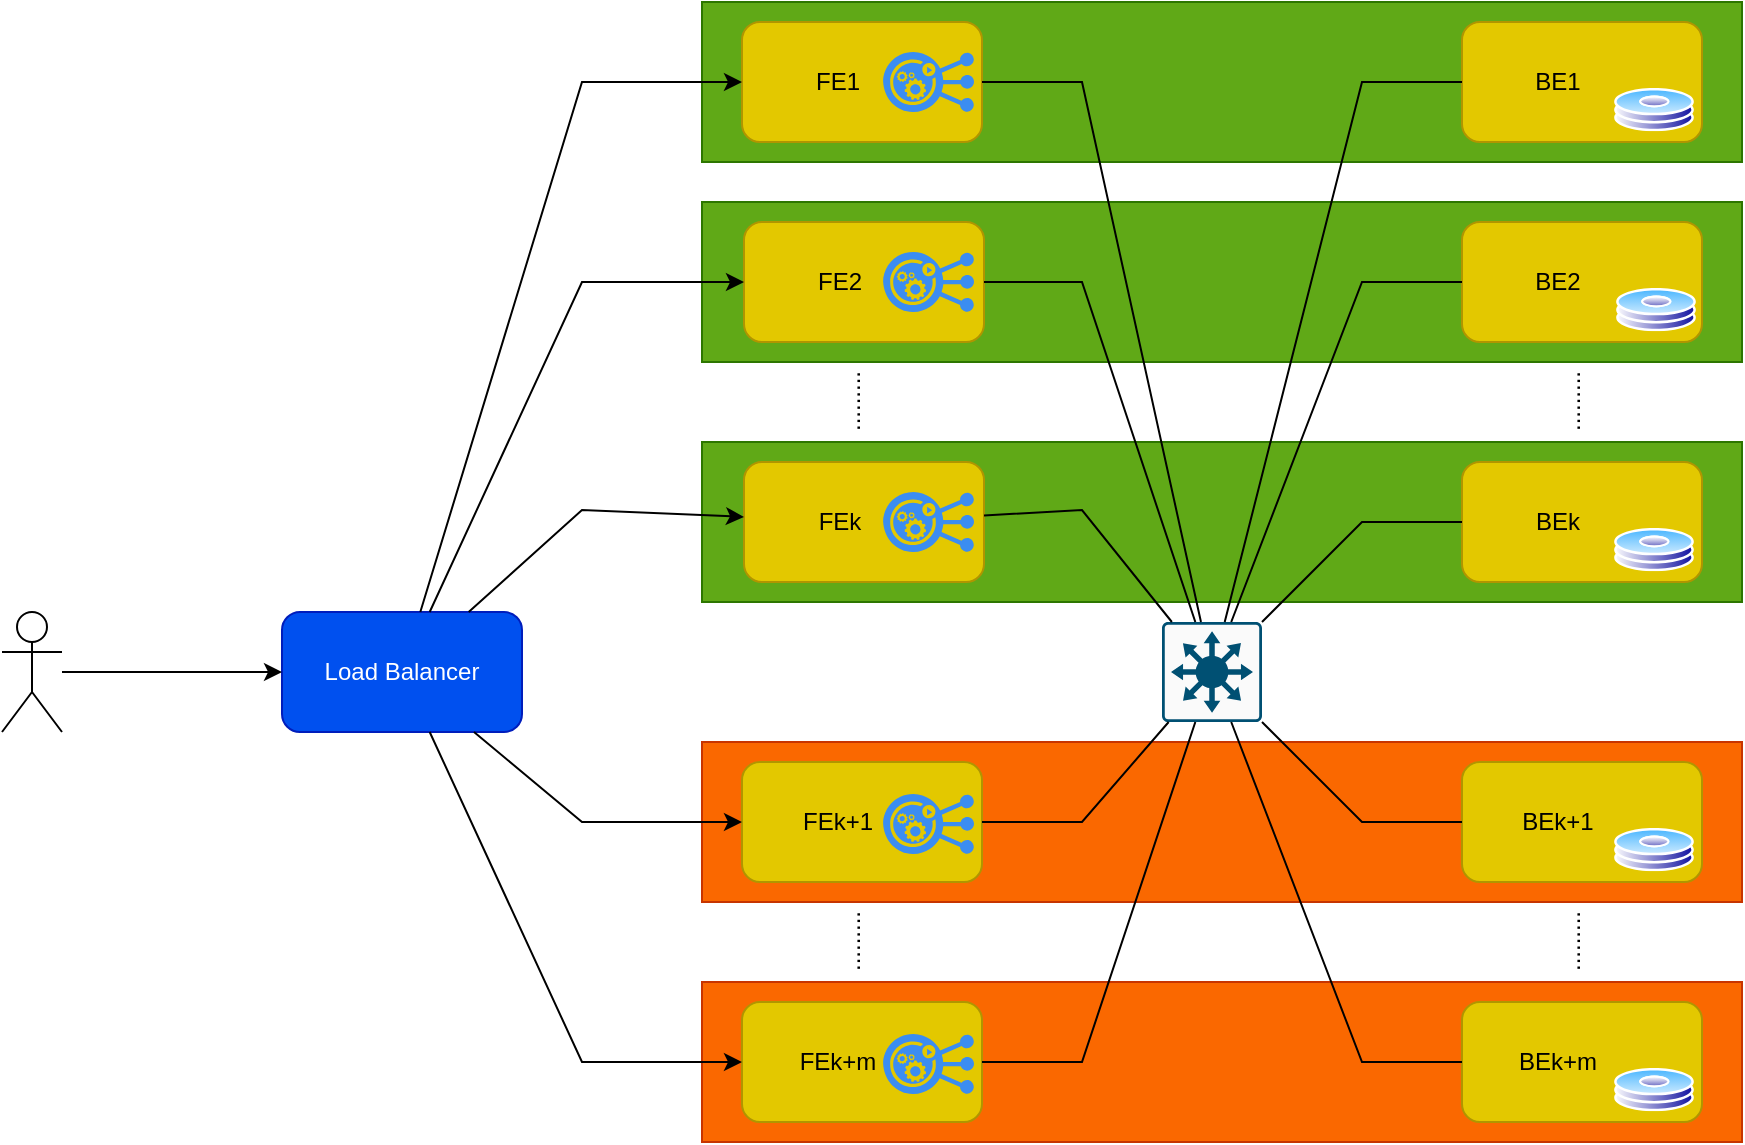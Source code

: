 <mxfile version="19.0.1" type="device" pages="3"><diagram id="0A5aid48XHrA0sj12GGh" name="Page-1"><mxGraphModel dx="1238" dy="852" grid="1" gridSize="10" guides="1" tooltips="1" connect="1" arrows="1" fold="1" page="1" pageScale="1" pageWidth="1169" pageHeight="827" math="0" shadow="0"><root><mxCell id="0"/><mxCell id="1" parent="0"/><mxCell id="OsLSRu2DjBIVe81EkmYk-8" value="" style="rounded=0;whiteSpace=wrap;html=1;fillColor=#fa6800;strokeColor=#C73500;fontColor=#000000;" parent="1" vertex="1"><mxGeometry x="430" y="460" width="520" height="80" as="geometry"/></mxCell><mxCell id="OsLSRu2DjBIVe81EkmYk-7" value="" style="rounded=0;whiteSpace=wrap;html=1;fillColor=#60a917;strokeColor=#2D7600;fontColor=#ffffff;" parent="1" vertex="1"><mxGeometry x="430" y="310" width="520" height="80" as="geometry"/></mxCell><mxCell id="OsLSRu2DjBIVe81EkmYk-6" value="" style="rounded=0;whiteSpace=wrap;html=1;fillColor=#60a917;strokeColor=#2D7600;fontColor=#ffffff;" parent="1" vertex="1"><mxGeometry x="430" y="190" width="520" height="80" as="geometry"/></mxCell><mxCell id="OsLSRu2DjBIVe81EkmYk-4" value="" style="rounded=0;whiteSpace=wrap;html=1;fillColor=#60a917;strokeColor=#2D7600;fontColor=#ffffff;" parent="1" vertex="1"><mxGeometry x="430" y="90" width="520" height="80" as="geometry"/></mxCell><mxCell id="Kt-NFynlPh6OGNQ8OTa--16" value="Load Balancer" style="rounded=1;whiteSpace=wrap;html=1;fillColor=#0050ef;fontColor=#ffffff;strokeColor=#001DBC;" parent="1" vertex="1"><mxGeometry x="220" y="395" width="120" height="60" as="geometry"/></mxCell><mxCell id="Kt-NFynlPh6OGNQ8OTa--17" value="FE1" style="rounded=1;whiteSpace=wrap;html=1;fillColor=#e3c800;fontColor=#000000;strokeColor=#B09500;spacingRight=24;" parent="1" vertex="1"><mxGeometry x="450" y="100" width="120" height="60" as="geometry"/></mxCell><mxCell id="Kt-NFynlPh6OGNQ8OTa--18" value="FE2" style="rounded=1;whiteSpace=wrap;html=1;fillColor=#e3c800;fontColor=#000000;strokeColor=#B09500;spacingRight=24;" parent="1" vertex="1"><mxGeometry x="451" y="200" width="120" height="60" as="geometry"/></mxCell><mxCell id="Kt-NFynlPh6OGNQ8OTa--19" value="FEk" style="rounded=1;whiteSpace=wrap;html=1;fillColor=#e3c800;fontColor=#000000;strokeColor=#B09500;spacingRight=24;" parent="1" vertex="1"><mxGeometry x="451" y="320" width="120" height="60" as="geometry"/></mxCell><mxCell id="Kt-NFynlPh6OGNQ8OTa--24" value="FEk+1" style="rounded=1;whiteSpace=wrap;html=1;fillColor=#e3c800;fontColor=#000000;strokeColor=#B09500;spacingRight=24;" parent="1" vertex="1"><mxGeometry x="450" y="470" width="120" height="60" as="geometry"/></mxCell><mxCell id="Kt-NFynlPh6OGNQ8OTa--25" value="BE1" style="rounded=1;whiteSpace=wrap;html=1;fillColor=#e3c800;fontColor=#000000;strokeColor=#B09500;spacingRight=24;" parent="1" vertex="1"><mxGeometry x="810" y="100" width="120" height="60" as="geometry"/></mxCell><mxCell id="Kt-NFynlPh6OGNQ8OTa--26" value="BE2" style="rounded=1;whiteSpace=wrap;html=1;fillColor=#e3c800;fontColor=#000000;strokeColor=#B09500;spacingRight=24;" parent="1" vertex="1"><mxGeometry x="810" y="200" width="120" height="60" as="geometry"/></mxCell><mxCell id="Kt-NFynlPh6OGNQ8OTa--27" value="BEk" style="rounded=1;whiteSpace=wrap;html=1;fillColor=#e3c800;fontColor=#000000;strokeColor=#B09500;spacingRight=24;" parent="1" vertex="1"><mxGeometry x="810" y="320" width="120" height="60" as="geometry"/></mxCell><mxCell id="Kt-NFynlPh6OGNQ8OTa--32" value="BEk+1" style="rounded=1;whiteSpace=wrap;html=1;fillColor=#e3c800;fontColor=#000000;strokeColor=#B09500;spacingRight=24;" parent="1" vertex="1"><mxGeometry x="810" y="470" width="120" height="60" as="geometry"/></mxCell><mxCell id="Kt-NFynlPh6OGNQ8OTa--34" value="" style="sketch=0;points=[[0.015,0.015,0],[0.985,0.015,0],[0.985,0.985,0],[0.015,0.985,0],[0.25,0,0],[0.5,0,0],[0.75,0,0],[1,0.25,0],[1,0.5,0],[1,0.75,0],[0.75,1,0],[0.5,1,0],[0.25,1,0],[0,0.75,0],[0,0.5,0],[0,0.25,0]];verticalLabelPosition=bottom;html=1;verticalAlign=top;aspect=fixed;align=center;pointerEvents=1;shape=mxgraph.cisco19.rect;prIcon=l3_switch;fillColor=#FAFAFA;strokeColor=#005073;" parent="1" vertex="1"><mxGeometry x="660" y="400" width="50" height="50" as="geometry"/></mxCell><mxCell id="Kt-NFynlPh6OGNQ8OTa--35" value="" style="endArrow=none;html=1;rounded=0;" parent="1" source="Kt-NFynlPh6OGNQ8OTa--34" target="Kt-NFynlPh6OGNQ8OTa--17" edge="1"><mxGeometry width="50" height="50" relative="1" as="geometry"><mxPoint x="630" y="370" as="sourcePoint"/><mxPoint x="680" y="320" as="targetPoint"/><Array as="points"><mxPoint x="620" y="130"/></Array></mxGeometry></mxCell><mxCell id="Kt-NFynlPh6OGNQ8OTa--36" value="" style="endArrow=none;html=1;rounded=0;" parent="1" source="Kt-NFynlPh6OGNQ8OTa--34" target="Kt-NFynlPh6OGNQ8OTa--18" edge="1"><mxGeometry width="50" height="50" relative="1" as="geometry"><mxPoint x="675.556" y="440" as="sourcePoint"/><mxPoint x="543.333" y="270" as="targetPoint"/><Array as="points"><mxPoint x="620" y="230"/></Array></mxGeometry></mxCell><mxCell id="Kt-NFynlPh6OGNQ8OTa--37" value="" style="endArrow=none;html=1;rounded=0;" parent="1" source="Kt-NFynlPh6OGNQ8OTa--34" target="Kt-NFynlPh6OGNQ8OTa--19" edge="1"><mxGeometry width="50" height="50" relative="1" as="geometry"><mxPoint x="670" y="294.118" as="sourcePoint"/><mxPoint x="553.871" y="230" as="targetPoint"/><Array as="points"><mxPoint x="620" y="344"/></Array></mxGeometry></mxCell><mxCell id="Kt-NFynlPh6OGNQ8OTa--43" value="" style="endArrow=none;html=1;rounded=0;" parent="1" source="Kt-NFynlPh6OGNQ8OTa--34" target="Kt-NFynlPh6OGNQ8OTa--25" edge="1"><mxGeometry width="50" height="50" relative="1" as="geometry"><mxPoint x="690" y="360" as="sourcePoint"/><mxPoint x="740" y="310" as="targetPoint"/><Array as="points"><mxPoint x="760" y="130"/></Array></mxGeometry></mxCell><mxCell id="Kt-NFynlPh6OGNQ8OTa--44" value="" style="endArrow=none;html=1;rounded=0;" parent="1" source="Kt-NFynlPh6OGNQ8OTa--34" target="Kt-NFynlPh6OGNQ8OTa--26" edge="1"><mxGeometry width="50" height="50" relative="1" as="geometry"><mxPoint x="715.556" y="440" as="sourcePoint"/><mxPoint x="855.333" y="270" as="targetPoint"/><Array as="points"><mxPoint x="760" y="230"/></Array></mxGeometry></mxCell><mxCell id="Kt-NFynlPh6OGNQ8OTa--45" value="" style="endArrow=none;html=1;rounded=0;" parent="1" source="Kt-NFynlPh6OGNQ8OTa--34" target="Kt-NFynlPh6OGNQ8OTa--27" edge="1"><mxGeometry width="50" height="50" relative="1" as="geometry"><mxPoint x="720" y="296.667" as="sourcePoint"/><mxPoint x="865.333" y="170" as="targetPoint"/><Array as="points"><mxPoint x="760" y="350"/></Array></mxGeometry></mxCell><mxCell id="Kt-NFynlPh6OGNQ8OTa--52" value="" style="endArrow=classic;html=1;rounded=0;" parent="1" source="Kt-NFynlPh6OGNQ8OTa--16" target="Kt-NFynlPh6OGNQ8OTa--17" edge="1"><mxGeometry width="50" height="50" relative="1" as="geometry"><mxPoint x="380" y="450" as="sourcePoint"/><mxPoint x="430" y="400" as="targetPoint"/><Array as="points"><mxPoint x="370" y="130"/></Array></mxGeometry></mxCell><mxCell id="Kt-NFynlPh6OGNQ8OTa--53" value="" style="endArrow=classic;html=1;rounded=0;" parent="1" source="Kt-NFynlPh6OGNQ8OTa--16" target="Kt-NFynlPh6OGNQ8OTa--18" edge="1"><mxGeometry width="50" height="50" relative="1" as="geometry"><mxPoint x="345" y="460" as="sourcePoint"/><mxPoint x="485" y="340" as="targetPoint"/><Array as="points"><mxPoint x="370" y="230"/></Array></mxGeometry></mxCell><mxCell id="Kt-NFynlPh6OGNQ8OTa--54" value="" style="endArrow=classic;html=1;rounded=0;" parent="1" source="Kt-NFynlPh6OGNQ8OTa--16" target="Kt-NFynlPh6OGNQ8OTa--19" edge="1"><mxGeometry width="50" height="50" relative="1" as="geometry"><mxPoint x="355" y="470" as="sourcePoint"/><mxPoint x="450" y="449.6" as="targetPoint"/><Array as="points"><mxPoint x="370" y="344"/></Array></mxGeometry></mxCell><mxCell id="Kt-NFynlPh6OGNQ8OTa--58" value="" style="endArrow=classic;html=1;rounded=0;" parent="1" source="Kt-NFynlPh6OGNQ8OTa--16" target="Kt-NFynlPh6OGNQ8OTa--24" edge="1"><mxGeometry width="50" height="50" relative="1" as="geometry"><mxPoint x="395" y="510" as="sourcePoint"/><mxPoint x="535" y="390" as="targetPoint"/><Array as="points"><mxPoint x="370" y="500"/></Array></mxGeometry></mxCell><mxCell id="OsLSRu2DjBIVe81EkmYk-1" value="........." style="text;html=1;align=center;verticalAlign=middle;resizable=0;points=[];autosize=1;strokeColor=none;fillColor=none;horizontal=0;" parent="1" vertex="1"><mxGeometry x="480" y="280" width="50" height="20" as="geometry"/></mxCell><mxCell id="OsLSRu2DjBIVe81EkmYk-2" value="........." style="text;html=1;align=center;verticalAlign=middle;resizable=0;points=[];autosize=1;strokeColor=none;fillColor=none;horizontal=0;" parent="1" vertex="1"><mxGeometry x="840" y="280" width="50" height="20" as="geometry"/></mxCell><mxCell id="OsLSRu2DjBIVe81EkmYk-9" value="" style="aspect=fixed;perimeter=ellipsePerimeter;html=1;align=center;shadow=0;dashed=0;spacingTop=3;image;image=img/lib/active_directory/hard_disk.svg;" parent="1" vertex="1"><mxGeometry x="886" y="133" width="40" height="21.6" as="geometry"/></mxCell><mxCell id="OsLSRu2DjBIVe81EkmYk-10" value="" style="aspect=fixed;perimeter=ellipsePerimeter;html=1;align=center;shadow=0;dashed=0;spacingTop=3;image;image=img/lib/active_directory/hard_disk.svg;" parent="1" vertex="1"><mxGeometry x="887" y="233" width="40" height="21.6" as="geometry"/></mxCell><mxCell id="OsLSRu2DjBIVe81EkmYk-11" value="" style="aspect=fixed;perimeter=ellipsePerimeter;html=1;align=center;shadow=0;dashed=0;spacingTop=3;image;image=img/lib/active_directory/hard_disk.svg;" parent="1" vertex="1"><mxGeometry x="886" y="353" width="40" height="21.6" as="geometry"/></mxCell><mxCell id="OsLSRu2DjBIVe81EkmYk-12" value="" style="aspect=fixed;perimeter=ellipsePerimeter;html=1;align=center;shadow=0;dashed=0;spacingTop=3;image;image=img/lib/active_directory/hard_disk.svg;" parent="1" vertex="1"><mxGeometry x="886" y="503" width="40" height="21.6" as="geometry"/></mxCell><mxCell id="OsLSRu2DjBIVe81EkmYk-14" value="" style="sketch=0;html=1;aspect=fixed;strokeColor=none;shadow=0;align=center;verticalAlign=top;fillColor=#3B8DF1;shape=mxgraph.gcp2.replication_controller_3" parent="1" vertex="1"><mxGeometry x="520.55" y="115" width="45.45" height="30" as="geometry"/></mxCell><mxCell id="OsLSRu2DjBIVe81EkmYk-15" value="" style="sketch=0;html=1;aspect=fixed;strokeColor=none;shadow=0;align=center;verticalAlign=top;fillColor=#3B8DF1;shape=mxgraph.gcp2.replication_controller_3" parent="1" vertex="1"><mxGeometry x="520.55" y="215" width="45.45" height="30" as="geometry"/></mxCell><mxCell id="OsLSRu2DjBIVe81EkmYk-16" value="" style="sketch=0;html=1;aspect=fixed;strokeColor=none;shadow=0;align=center;verticalAlign=top;fillColor=#3B8DF1;shape=mxgraph.gcp2.replication_controller_3" parent="1" vertex="1"><mxGeometry x="520.55" y="335" width="45.45" height="30" as="geometry"/></mxCell><mxCell id="OsLSRu2DjBIVe81EkmYk-17" value="" style="sketch=0;html=1;aspect=fixed;strokeColor=none;shadow=0;align=center;verticalAlign=top;fillColor=#3B8DF1;shape=mxgraph.gcp2.replication_controller_3" parent="1" vertex="1"><mxGeometry x="520.55" y="486" width="45.45" height="30" as="geometry"/></mxCell><mxCell id="OsLSRu2DjBIVe81EkmYk-18" value="" style="rounded=0;whiteSpace=wrap;html=1;fillColor=#fa6800;strokeColor=#C73500;fontColor=#000000;" parent="1" vertex="1"><mxGeometry x="430" y="580" width="520" height="80" as="geometry"/></mxCell><mxCell id="OsLSRu2DjBIVe81EkmYk-19" value="FEk+m" style="rounded=1;whiteSpace=wrap;html=1;fillColor=#e3c800;fontColor=#000000;strokeColor=#B09500;spacingRight=24;" parent="1" vertex="1"><mxGeometry x="450" y="590" width="120" height="60" as="geometry"/></mxCell><mxCell id="OsLSRu2DjBIVe81EkmYk-20" value="BEk+m" style="rounded=1;whiteSpace=wrap;html=1;fillColor=#e3c800;fontColor=#000000;strokeColor=#B09500;spacingRight=24;" parent="1" vertex="1"><mxGeometry x="810" y="590" width="120" height="60" as="geometry"/></mxCell><mxCell id="OsLSRu2DjBIVe81EkmYk-21" value="" style="endArrow=none;html=1;rounded=0;" parent="1" source="Kt-NFynlPh6OGNQ8OTa--34" target="OsLSRu2DjBIVe81EkmYk-19" edge="1"><mxGeometry width="50" height="50" relative="1" as="geometry"><mxPoint x="674.167" y="585" as="sourcePoint"/><mxPoint x="546.923" y="680" as="targetPoint"/><Array as="points"><mxPoint x="620" y="620"/></Array></mxGeometry></mxCell><mxCell id="OsLSRu2DjBIVe81EkmYk-22" value="" style="endArrow=none;html=1;rounded=0;" parent="1" source="Kt-NFynlPh6OGNQ8OTa--34" target="OsLSRu2DjBIVe81EkmYk-20" edge="1"><mxGeometry width="50" height="50" relative="1" as="geometry"><mxPoint x="715.833" y="585" as="sourcePoint"/><mxPoint x="915.333" y="380" as="targetPoint"/><Array as="points"><mxPoint x="760" y="620"/></Array></mxGeometry></mxCell><mxCell id="OsLSRu2DjBIVe81EkmYk-23" value="" style="aspect=fixed;perimeter=ellipsePerimeter;html=1;align=center;shadow=0;dashed=0;spacingTop=3;image;image=img/lib/active_directory/hard_disk.svg;" parent="1" vertex="1"><mxGeometry x="886" y="623" width="40" height="21.6" as="geometry"/></mxCell><mxCell id="OsLSRu2DjBIVe81EkmYk-24" value="" style="sketch=0;html=1;aspect=fixed;strokeColor=none;shadow=0;align=center;verticalAlign=top;fillColor=#3B8DF1;shape=mxgraph.gcp2.replication_controller_3" parent="1" vertex="1"><mxGeometry x="520.55" y="606" width="45.45" height="30" as="geometry"/></mxCell><mxCell id="OsLSRu2DjBIVe81EkmYk-25" value="........." style="text;html=1;align=center;verticalAlign=middle;resizable=0;points=[];autosize=1;strokeColor=none;fillColor=none;horizontal=0;" parent="1" vertex="1"><mxGeometry x="480" y="550" width="50" height="20" as="geometry"/></mxCell><mxCell id="OsLSRu2DjBIVe81EkmYk-26" value="........." style="text;html=1;align=center;verticalAlign=middle;resizable=0;points=[];autosize=1;strokeColor=none;fillColor=none;horizontal=0;" parent="1" vertex="1"><mxGeometry x="840" y="550" width="50" height="20" as="geometry"/></mxCell><mxCell id="Kt-NFynlPh6OGNQ8OTa--42" value="" style="endArrow=none;html=1;rounded=0;" parent="1" source="Kt-NFynlPh6OGNQ8OTa--34" target="Kt-NFynlPh6OGNQ8OTa--24" edge="1"><mxGeometry width="50" height="50" relative="1" as="geometry"><mxPoint x="685.625" y="475" as="sourcePoint"/><mxPoint x="546.923" y="680" as="targetPoint"/><Array as="points"><mxPoint x="620" y="500"/></Array></mxGeometry></mxCell><mxCell id="Kt-NFynlPh6OGNQ8OTa--50" value="" style="endArrow=none;html=1;rounded=0;" parent="1" source="Kt-NFynlPh6OGNQ8OTa--34" target="Kt-NFynlPh6OGNQ8OTa--32" edge="1"><mxGeometry width="50" height="50" relative="1" as="geometry"><mxPoint x="704.375" y="475" as="sourcePoint"/><mxPoint x="915.333" y="380" as="targetPoint"/><Array as="points"><mxPoint x="760" y="500"/></Array></mxGeometry></mxCell><mxCell id="OsLSRu2DjBIVe81EkmYk-27" value="" style="endArrow=classic;html=1;rounded=0;" parent="1" source="Kt-NFynlPh6OGNQ8OTa--16" target="OsLSRu2DjBIVe81EkmYk-19" edge="1"><mxGeometry width="50" height="50" relative="1" as="geometry"><mxPoint x="307.143" y="465" as="sourcePoint"/><mxPoint x="481" y="540" as="targetPoint"/><Array as="points"><mxPoint x="370" y="620"/></Array></mxGeometry></mxCell><mxCell id="OsLSRu2DjBIVe81EkmYk-28" value="" style="shape=umlActor;verticalLabelPosition=bottom;verticalAlign=top;html=1;outlineConnect=0;" parent="1" vertex="1"><mxGeometry x="80" y="395" width="30" height="60" as="geometry"/></mxCell><mxCell id="OsLSRu2DjBIVe81EkmYk-29" value="" style="endArrow=classic;html=1;rounded=0;" parent="1" source="OsLSRu2DjBIVe81EkmYk-28" target="Kt-NFynlPh6OGNQ8OTa--16" edge="1"><mxGeometry width="50" height="50" relative="1" as="geometry"><mxPoint x="120" y="660" as="sourcePoint"/><mxPoint x="170" y="610" as="targetPoint"/></mxGeometry></mxCell></root></mxGraphModel></diagram><diagram id="GRA2d8uKmh-ntb43P4AC" name="Page-2"><mxGraphModel dx="1238" dy="852" grid="1" gridSize="10" guides="1" tooltips="1" connect="1" arrows="1" fold="1" page="1" pageScale="1" pageWidth="1169" pageHeight="827" math="0" shadow="0"><root><mxCell id="0"/><mxCell id="1" parent="0"/><mxCell id="oQC-uT33t3zaAiMM6wpR-1" value="" style="rounded=1;whiteSpace=wrap;html=1;fillColor=#eeeeee;strokeColor=#36393d;" parent="1" vertex="1"><mxGeometry x="30" y="240" width="590" height="680" as="geometry"/></mxCell><mxCell id="oQC-uT33t3zaAiMM6wpR-2" value="stream_from_buffer()" style="rounded=1;whiteSpace=wrap;html=1;fillColor=#bac8d3;strokeColor=#23445d;verticalAlign=bottom;spacingBottom=11;" parent="1" vertex="1"><mxGeometry x="460.5" y="400" width="120" height="350" as="geometry"/></mxCell><mxCell id="oQC-uT33t3zaAiMM6wpR-3" value="stream_from_buffer()" style="rounded=1;whiteSpace=wrap;html=1;fillColor=#bac8d3;strokeColor=#23445d;verticalAlign=bottom;spacingBottom=11;" parent="1" vertex="1"><mxGeometry x="330" y="400" width="120" height="350" as="geometry"/></mxCell><mxCell id="oQC-uT33t3zaAiMM6wpR-4" value="stream_from_buffer()" style="rounded=1;whiteSpace=wrap;html=1;fillColor=#bac8d3;strokeColor=#23445d;verticalAlign=bottom;spacingBottom=11;" parent="1" vertex="1"><mxGeometry x="200.5" y="400" width="120" height="350" as="geometry"/></mxCell><mxCell id="oQC-uT33t3zaAiMM6wpR-5" value="stream_from_buffer()" style="rounded=1;whiteSpace=wrap;html=1;fillColor=#bac8d3;strokeColor=#23445d;verticalAlign=bottom;spacingBottom=11;" parent="1" vertex="1"><mxGeometry x="70" y="400" width="120" height="350" as="geometry"/></mxCell><mxCell id="oQC-uT33t3zaAiMM6wpR-6" value="receive_data()" style="rounded=1;whiteSpace=wrap;html=1;fillColor=#dae8fc;spacingTop=0;verticalAlign=top;" parent="1" vertex="1"><mxGeometry x="240" y="270" width="166.5" height="80" as="geometry"/></mxCell><mxCell id="oQC-uT33t3zaAiMM6wpR-7" value="write_to_endpoint()" style="rounded=1;whiteSpace=wrap;html=1;fillColor=#f8cecc;" parent="1" vertex="1"><mxGeometry x="70" y="820" width="120" height="60" as="geometry"/></mxCell><mxCell id="oQC-uT33t3zaAiMM6wpR-8" value="" style="rounded=0;whiteSpace=wrap;html=1;rotation=90;" parent="1" vertex="1"><mxGeometry x="-2.5" y="546.5" width="266" height="43" as="geometry"/></mxCell><mxCell id="oQC-uT33t3zaAiMM6wpR-9" value="3" style="rounded=0;whiteSpace=wrap;html=1;fillColor=#dae8fc;strokeColor=#6c8ebf;" parent="1" vertex="1"><mxGeometry x="110.5" y="650" width="40" height="50" as="geometry"/></mxCell><mxCell id="oQC-uT33t3zaAiMM6wpR-10" value="4" style="rounded=0;whiteSpace=wrap;html=1;fillColor=#d5e8d4;strokeColor=#82b366;" parent="1" vertex="1"><mxGeometry x="110.5" y="600" width="40" height="50" as="geometry"/></mxCell><mxCell id="oQC-uT33t3zaAiMM6wpR-11" value="" style="rounded=0;whiteSpace=wrap;html=1;rotation=90;" parent="1" vertex="1"><mxGeometry x="127.5" y="546.5" width="266" height="43" as="geometry"/></mxCell><mxCell id="oQC-uT33t3zaAiMM6wpR-12" value="1" style="rounded=0;whiteSpace=wrap;html=1;fillColor=#fff2cc;strokeColor=#d6b656;" parent="1" vertex="1"><mxGeometry x="240.5" y="650" width="40" height="50" as="geometry"/></mxCell><mxCell id="oQC-uT33t3zaAiMM6wpR-13" value="2" style="rounded=0;whiteSpace=wrap;html=1;fillColor=#f8cecc;strokeColor=#b85450;" parent="1" vertex="1"><mxGeometry x="240.5" y="600" width="40" height="50" as="geometry"/></mxCell><mxCell id="oQC-uT33t3zaAiMM6wpR-14" value="3" style="rounded=0;whiteSpace=wrap;html=1;fillColor=#dae8fc;strokeColor=#6c8ebf;" parent="1" vertex="1"><mxGeometry x="240.5" y="550" width="40" height="50" as="geometry"/></mxCell><mxCell id="oQC-uT33t3zaAiMM6wpR-15" value="4" style="rounded=0;whiteSpace=wrap;html=1;fillColor=#d5e8d4;strokeColor=#82b366;" parent="1" vertex="1"><mxGeometry x="240.5" y="500" width="40" height="50" as="geometry"/></mxCell><mxCell id="oQC-uT33t3zaAiMM6wpR-16" value="" style="rounded=0;whiteSpace=wrap;html=1;rotation=90;" parent="1" vertex="1"><mxGeometry x="257.5" y="546.5" width="266" height="43" as="geometry"/></mxCell><mxCell id="oQC-uT33t3zaAiMM6wpR-17" value="1" style="rounded=0;whiteSpace=wrap;html=1;fillColor=#fff2cc;strokeColor=#d6b656;" parent="1" vertex="1"><mxGeometry x="370.5" y="650" width="40" height="50" as="geometry"/></mxCell><mxCell id="oQC-uT33t3zaAiMM6wpR-18" value="2" style="rounded=0;whiteSpace=wrap;html=1;fillColor=#f8cecc;strokeColor=#b85450;" parent="1" vertex="1"><mxGeometry x="370.5" y="600" width="40" height="50" as="geometry"/></mxCell><mxCell id="oQC-uT33t3zaAiMM6wpR-19" value="3" style="rounded=0;whiteSpace=wrap;html=1;fillColor=#dae8fc;strokeColor=#6c8ebf;" parent="1" vertex="1"><mxGeometry x="370.5" y="550" width="40" height="50" as="geometry"/></mxCell><mxCell id="oQC-uT33t3zaAiMM6wpR-20" value="" style="rounded=0;whiteSpace=wrap;html=1;rotation=90;" parent="1" vertex="1"><mxGeometry x="387.5" y="546.5" width="266" height="43" as="geometry"/></mxCell><mxCell id="oQC-uT33t3zaAiMM6wpR-21" value="2" style="rounded=0;whiteSpace=wrap;html=1;fillColor=#f8cecc;strokeColor=#b85450;" parent="1" vertex="1"><mxGeometry x="500.5" y="650" width="40" height="50" as="geometry"/></mxCell><mxCell id="oQC-uT33t3zaAiMM6wpR-22" value="3" style="rounded=0;whiteSpace=wrap;html=1;fillColor=#dae8fc;strokeColor=#6c8ebf;" parent="1" vertex="1"><mxGeometry x="500.5" y="600" width="40" height="50" as="geometry"/></mxCell><mxCell id="oQC-uT33t3zaAiMM6wpR-23" value="4" style="rounded=0;whiteSpace=wrap;html=1;fillColor=#d5e8d4;strokeColor=#82b366;" parent="1" vertex="1"><mxGeometry x="500.5" y="550" width="40" height="50" as="geometry"/></mxCell><mxCell id="oQC-uT33t3zaAiMM6wpR-24" value="5" style="rounded=0;whiteSpace=wrap;html=1;fillColor=#e1d5e7;strokeColor=#9673a6;" parent="1" vertex="1"><mxGeometry x="110.5" y="550" width="40" height="50" as="geometry"/></mxCell><mxCell id="oQC-uT33t3zaAiMM6wpR-25" value="5" style="rounded=0;whiteSpace=wrap;html=1;fillColor=#e1d5e7;strokeColor=#9673a6;" parent="1" vertex="1"><mxGeometry x="500.5" y="500" width="40" height="50" as="geometry"/></mxCell><mxCell id="oQC-uT33t3zaAiMM6wpR-26" value="write_to_endpoint()" style="rounded=1;whiteSpace=wrap;html=1;fillColor=#f8cecc;" parent="1" vertex="1"><mxGeometry x="200" y="820" width="120" height="60" as="geometry"/></mxCell><mxCell id="oQC-uT33t3zaAiMM6wpR-27" value="write_to_endpoint()" style="rounded=1;whiteSpace=wrap;html=1;fillColor=#f8cecc;" parent="1" vertex="1"><mxGeometry x="330" y="820" width="120" height="60" as="geometry"/></mxCell><mxCell id="oQC-uT33t3zaAiMM6wpR-28" value="write_to_endpoint()" style="rounded=1;whiteSpace=wrap;html=1;fillColor=#f8cecc;" parent="1" vertex="1"><mxGeometry x="460" y="820" width="120" height="60" as="geometry"/></mxCell><mxCell id="oQC-uT33t3zaAiMM6wpR-29" value="FEC encoder" style="rounded=1;whiteSpace=wrap;html=1;fillColor=#b0e3e6;strokeColor=#0e8088;" parent="1" vertex="1"><mxGeometry x="273.5" y="300" width="99.5" height="30" as="geometry"/></mxCell><mxCell id="oQC-uT33t3zaAiMM6wpR-30" value="" style="endArrow=classic;html=1;rounded=0;" parent="1" source="oQC-uT33t3zaAiMM6wpR-29" target="oQC-uT33t3zaAiMM6wpR-8" edge="1"><mxGeometry width="50" height="50" relative="1" as="geometry"><mxPoint x="60" y="390" as="sourcePoint"/><mxPoint x="110" y="340" as="targetPoint"/><Array as="points"><mxPoint x="131" y="380"/></Array></mxGeometry></mxCell><mxCell id="oQC-uT33t3zaAiMM6wpR-31" value="" style="endArrow=classic;html=1;rounded=0;" parent="1" source="oQC-uT33t3zaAiMM6wpR-29" target="oQC-uT33t3zaAiMM6wpR-11" edge="1"><mxGeometry width="50" height="50" relative="1" as="geometry"><mxPoint x="327.751" y="340" as="sourcePoint"/><mxPoint x="262" y="519.353" as="targetPoint"/><Array as="points"><mxPoint x="260" y="380"/></Array></mxGeometry></mxCell><mxCell id="oQC-uT33t3zaAiMM6wpR-32" value="" style="endArrow=classic;html=1;rounded=0;" parent="1" source="oQC-uT33t3zaAiMM6wpR-29" target="oQC-uT33t3zaAiMM6wpR-16" edge="1"><mxGeometry width="50" height="50" relative="1" as="geometry"><mxPoint x="331.308" y="340" as="sourcePoint"/><mxPoint x="317.716" y="445" as="targetPoint"/><Array as="points"><mxPoint x="391" y="380"/></Array></mxGeometry></mxCell><mxCell id="oQC-uT33t3zaAiMM6wpR-33" value="" style="endArrow=classic;html=1;rounded=0;" parent="1" source="oQC-uT33t3zaAiMM6wpR-29" target="oQC-uT33t3zaAiMM6wpR-20" edge="1"><mxGeometry width="50" height="50" relative="1" as="geometry"><mxPoint x="334.866" y="340" as="sourcePoint"/><mxPoint x="346.175" y="445" as="targetPoint"/><Array as="points"><mxPoint x="520" y="380"/></Array></mxGeometry></mxCell><mxCell id="oQC-uT33t3zaAiMM6wpR-34" value="" style="endArrow=classic;html=1;rounded=0;" parent="1" source="oQC-uT33t3zaAiMM6wpR-5" target="oQC-uT33t3zaAiMM6wpR-7" edge="1"><mxGeometry width="50" height="50" relative="1" as="geometry"><mxPoint x="130" y="730" as="sourcePoint"/><mxPoint x="100" y="600" as="targetPoint"/></mxGeometry></mxCell><mxCell id="oQC-uT33t3zaAiMM6wpR-35" value="" style="endArrow=classic;html=1;rounded=0;" parent="1" source="oQC-uT33t3zaAiMM6wpR-4" target="oQC-uT33t3zaAiMM6wpR-26" edge="1"><mxGeometry width="50" height="50" relative="1" as="geometry"><mxPoint y="720" as="sourcePoint"/><mxPoint x="50" y="670" as="targetPoint"/></mxGeometry></mxCell><mxCell id="oQC-uT33t3zaAiMM6wpR-36" value="" style="endArrow=classic;html=1;rounded=0;" parent="1" source="oQC-uT33t3zaAiMM6wpR-3" target="oQC-uT33t3zaAiMM6wpR-27" edge="1"><mxGeometry width="50" height="50" relative="1" as="geometry"><mxPoint x="270.5" y="711" as="sourcePoint"/><mxPoint x="270.5" y="760" as="targetPoint"/></mxGeometry></mxCell><mxCell id="oQC-uT33t3zaAiMM6wpR-37" value="" style="endArrow=classic;html=1;rounded=0;" parent="1" source="oQC-uT33t3zaAiMM6wpR-2" target="oQC-uT33t3zaAiMM6wpR-28" edge="1"><mxGeometry width="50" height="50" relative="1" as="geometry"><mxPoint x="382" y="693.392" as="sourcePoint"/><mxPoint x="394.41" y="760" as="targetPoint"/></mxGeometry></mxCell><mxCell id="oQC-uT33t3zaAiMM6wpR-38" value="" style="endArrow=classic;html=1;rounded=0;" parent="1" target="oQC-uT33t3zaAiMM6wpR-6" edge="1"><mxGeometry width="50" height="50" relative="1" as="geometry"><mxPoint x="323" y="180" as="sourcePoint"/><mxPoint x="370" y="80" as="targetPoint"/></mxGeometry></mxCell><mxCell id="oQC-uT33t3zaAiMM6wpR-39" value="Backend" style="rounded=1;whiteSpace=wrap;html=1;fillColor=#ffff88;strokeColor=#36393d;" parent="1" vertex="1"><mxGeometry x="70" y="940" width="120" height="60" as="geometry"/></mxCell><mxCell id="oQC-uT33t3zaAiMM6wpR-40" value="&lt;span style=&quot;&quot;&gt;Backend&lt;/span&gt;" style="rounded=1;whiteSpace=wrap;html=1;fillColor=#ffff88;strokeColor=#36393d;" parent="1" vertex="1"><mxGeometry x="200" y="940" width="120" height="60" as="geometry"/></mxCell><mxCell id="oQC-uT33t3zaAiMM6wpR-41" value="&lt;span style=&quot;&quot;&gt;Backend&lt;/span&gt;" style="rounded=1;whiteSpace=wrap;html=1;fillColor=#ffff88;strokeColor=#36393d;" parent="1" vertex="1"><mxGeometry x="331" y="940" width="120" height="60" as="geometry"/></mxCell><mxCell id="oQC-uT33t3zaAiMM6wpR-42" value="&lt;span style=&quot;&quot;&gt;Backend&lt;/span&gt;" style="rounded=1;whiteSpace=wrap;html=1;fillColor=#ffff88;strokeColor=#36393d;" parent="1" vertex="1"><mxGeometry x="460" y="940" width="120" height="60" as="geometry"/></mxCell><mxCell id="oQC-uT33t3zaAiMM6wpR-43" value="" style="endArrow=classic;html=1;rounded=0;" parent="1" source="oQC-uT33t3zaAiMM6wpR-7" target="oQC-uT33t3zaAiMM6wpR-39" edge="1"><mxGeometry width="50" height="50" relative="1" as="geometry"><mxPoint x="-30" y="810" as="sourcePoint"/><mxPoint x="20" y="760" as="targetPoint"/></mxGeometry></mxCell><mxCell id="oQC-uT33t3zaAiMM6wpR-44" value="" style="endArrow=classic;html=1;rounded=0;" parent="1" source="oQC-uT33t3zaAiMM6wpR-26" target="oQC-uT33t3zaAiMM6wpR-40" edge="1"><mxGeometry width="50" height="50" relative="1" as="geometry"><mxPoint x="140" y="890" as="sourcePoint"/><mxPoint x="140" y="950" as="targetPoint"/></mxGeometry></mxCell><mxCell id="oQC-uT33t3zaAiMM6wpR-45" value="" style="endArrow=classic;html=1;rounded=0;" parent="1" source="oQC-uT33t3zaAiMM6wpR-27" target="oQC-uT33t3zaAiMM6wpR-41" edge="1"><mxGeometry width="50" height="50" relative="1" as="geometry"><mxPoint x="270" y="890" as="sourcePoint"/><mxPoint x="270" y="950" as="targetPoint"/></mxGeometry></mxCell><mxCell id="oQC-uT33t3zaAiMM6wpR-46" value="" style="endArrow=classic;html=1;rounded=0;" parent="1" source="oQC-uT33t3zaAiMM6wpR-28" target="oQC-uT33t3zaAiMM6wpR-42" edge="1"><mxGeometry width="50" height="50" relative="1" as="geometry"><mxPoint x="400.25" y="890" as="sourcePoint"/><mxPoint x="400.75" y="950" as="targetPoint"/></mxGeometry></mxCell></root></mxGraphModel></diagram><diagram id="PKWoSQfV1VOyHtD6p0Wt" name="Page-3"><mxGraphModel dx="1238" dy="852" grid="1" gridSize="10" guides="1" tooltips="1" connect="1" arrows="1" fold="1" page="1" pageScale="1" pageWidth="1169" pageHeight="827" math="0" shadow="0"><root><mxCell id="0"/><mxCell id="1" parent="0"/><mxCell id="wYsENEod5zcZaY1nbgPY-41" value="" style="rounded=0;whiteSpace=wrap;html=1;dashed=1;align=left;spacingBottom=30;spacingLeft=60;verticalAlign=bottom;fontSize=16;fillColor=#dae8fc;strokeColor=#6c8ebf;" vertex="1" parent="1"><mxGeometry x="100" y="340" width="1020" height="400" as="geometry"/></mxCell><mxCell id="wYsENEod5zcZaY1nbgPY-40" value="" style="rounded=0;whiteSpace=wrap;html=1;dashed=1;align=left;verticalAlign=bottom;spacingBottom=30;spacingLeft=60;fontSize=16;fillColor=#dae8fc;strokeColor=#6c8ebf;" vertex="1" parent="1"><mxGeometry x="100" y="70" width="1020" height="260" as="geometry"/></mxCell><mxCell id="wYsENEod5zcZaY1nbgPY-1" value="Central Storage Hub&lt;br&gt;(CSH)&lt;br&gt;&lt;br&gt;&lt;br&gt;&lt;br&gt;&lt;br&gt;&lt;br&gt;&lt;br&gt;&lt;br&gt;&lt;br&gt;Main" style="rounded=1;whiteSpace=wrap;html=1;verticalAlign=top;" vertex="1" parent="1"><mxGeometry x="220" y="110" width="120" height="180" as="geometry"/></mxCell><mxCell id="wYsENEod5zcZaY1nbgPY-2" value="Cassandra" style="shape=cylinder3;whiteSpace=wrap;html=1;boundedLbl=1;backgroundOutline=1;size=15;" vertex="1" parent="1"><mxGeometry x="250" y="170" width="60" height="80" as="geometry"/></mxCell><mxCell id="wYsENEod5zcZaY1nbgPY-4" value="POD F1" style="rounded=0;whiteSpace=wrap;html=1;align=right;" vertex="1" parent="1"><mxGeometry x="640" y="360" width="460" height="100" as="geometry"/></mxCell><mxCell id="wYsENEod5zcZaY1nbgPY-12" value="POD F2" style="rounded=0;whiteSpace=wrap;html=1;align=right;" vertex="1" parent="1"><mxGeometry x="640" y="490" width="460" height="100" as="geometry"/></mxCell><mxCell id="wYsENEod5zcZaY1nbgPY-20" value="POD F3" style="rounded=0;whiteSpace=wrap;html=1;align=right;" vertex="1" parent="1"><mxGeometry x="640" y="620" width="460" height="100" as="geometry"/></mxCell><mxCell id="wYsENEod5zcZaY1nbgPY-28" value="POD G2" style="rounded=0;whiteSpace=wrap;html=1;align=right;" vertex="1" parent="1"><mxGeometry x="640" y="210" width="460" height="100" as="geometry"/></mxCell><mxCell id="wYsENEod5zcZaY1nbgPY-36" value="" style="endArrow=classic;html=1;rounded=0;" edge="1" parent="1" source="wYsENEod5zcZaY1nbgPY-1" target="wYsENEod5zcZaY1nbgPY-92"><mxGeometry width="50" height="50" relative="1" as="geometry"><mxPoint x="270" y="320" as="sourcePoint"/><mxPoint x="320" y="270" as="targetPoint"/></mxGeometry></mxCell><mxCell id="wYsENEod5zcZaY1nbgPY-37" value="" style="endArrow=classic;html=1;rounded=0;" edge="1" parent="1" source="wYsENEod5zcZaY1nbgPY-1" target="wYsENEod5zcZaY1nbgPY-95"><mxGeometry width="50" height="50" relative="1" as="geometry"><mxPoint x="280" y="330" as="sourcePoint"/><mxPoint x="450" y="300.857" as="targetPoint"/></mxGeometry></mxCell><mxCell id="wYsENEod5zcZaY1nbgPY-42" value="POD G1" style="rounded=0;whiteSpace=wrap;html=1;align=right;" vertex="1" parent="1"><mxGeometry x="640" y="90" width="460" height="100" as="geometry"/></mxCell><mxCell id="wYsENEod5zcZaY1nbgPY-43" value="0" style="rounded=1;whiteSpace=wrap;html=1;fillColor=#d5e8d4;strokeColor=#82b366;" vertex="1" parent="1"><mxGeometry x="650" y="100" width="40" height="80" as="geometry"/></mxCell><mxCell id="wYsENEod5zcZaY1nbgPY-44" value="1" style="rounded=1;whiteSpace=wrap;html=1;fillColor=#d5e8d4;strokeColor=#82b366;" vertex="1" parent="1"><mxGeometry x="700" y="100" width="40" height="80" as="geometry"/></mxCell><mxCell id="wYsENEod5zcZaY1nbgPY-45" value="2" style="rounded=1;whiteSpace=wrap;html=1;fillColor=#d5e8d4;strokeColor=#82b366;" vertex="1" parent="1"><mxGeometry x="750" y="100" width="40" height="80" as="geometry"/></mxCell><mxCell id="wYsENEod5zcZaY1nbgPY-46" value="3" style="rounded=1;whiteSpace=wrap;html=1;fillColor=#d5e8d4;strokeColor=#82b366;" vertex="1" parent="1"><mxGeometry x="800" y="100" width="40" height="80" as="geometry"/></mxCell><mxCell id="wYsENEod5zcZaY1nbgPY-47" value="4" style="rounded=1;whiteSpace=wrap;html=1;fillColor=#d5e8d4;strokeColor=#82b366;" vertex="1" parent="1"><mxGeometry x="850" y="100" width="40" height="80" as="geometry"/></mxCell><mxCell id="wYsENEod5zcZaY1nbgPY-48" value="5" style="rounded=1;whiteSpace=wrap;html=1;fillColor=#d5e8d4;strokeColor=#82b366;" vertex="1" parent="1"><mxGeometry x="900" y="100" width="40" height="80" as="geometry"/></mxCell><mxCell id="wYsENEod5zcZaY1nbgPY-49" value="6" style="rounded=1;whiteSpace=wrap;html=1;fillColor=#ffe6cc;strokeColor=#d79b00;" vertex="1" parent="1"><mxGeometry x="950" y="100" width="40" height="80" as="geometry"/></mxCell><mxCell id="wYsENEod5zcZaY1nbgPY-50" value="7" style="rounded=1;whiteSpace=wrap;html=1;fillColor=#ffe6cc;strokeColor=#d79b00;" vertex="1" parent="1"><mxGeometry x="1000" y="100" width="40" height="80" as="geometry"/></mxCell><mxCell id="wYsENEod5zcZaY1nbgPY-60" value="0" style="rounded=1;whiteSpace=wrap;html=1;fillColor=#d5e8d4;strokeColor=#82b366;" vertex="1" parent="1"><mxGeometry x="650" y="220" width="40" height="80" as="geometry"/></mxCell><mxCell id="wYsENEod5zcZaY1nbgPY-61" value="1" style="rounded=1;whiteSpace=wrap;html=1;fillColor=#d5e8d4;strokeColor=#82b366;" vertex="1" parent="1"><mxGeometry x="700" y="220" width="40" height="80" as="geometry"/></mxCell><mxCell id="wYsENEod5zcZaY1nbgPY-62" value="2" style="rounded=1;whiteSpace=wrap;html=1;fillColor=#d5e8d4;strokeColor=#82b366;" vertex="1" parent="1"><mxGeometry x="750" y="220" width="40" height="80" as="geometry"/></mxCell><mxCell id="wYsENEod5zcZaY1nbgPY-63" value="3" style="rounded=1;whiteSpace=wrap;html=1;fillColor=#d5e8d4;strokeColor=#82b366;" vertex="1" parent="1"><mxGeometry x="800" y="220" width="40" height="80" as="geometry"/></mxCell><mxCell id="wYsENEod5zcZaY1nbgPY-64" value="4" style="rounded=1;whiteSpace=wrap;html=1;fillColor=#d5e8d4;strokeColor=#82b366;" vertex="1" parent="1"><mxGeometry x="850" y="220" width="40" height="80" as="geometry"/></mxCell><mxCell id="wYsENEod5zcZaY1nbgPY-65" value="5" style="rounded=1;whiteSpace=wrap;html=1;fillColor=#d5e8d4;strokeColor=#82b366;" vertex="1" parent="1"><mxGeometry x="900" y="220" width="40" height="80" as="geometry"/></mxCell><mxCell id="wYsENEod5zcZaY1nbgPY-66" value="6" style="rounded=1;whiteSpace=wrap;html=1;fillColor=#ffe6cc;strokeColor=#d79b00;" vertex="1" parent="1"><mxGeometry x="950" y="220" width="40" height="80" as="geometry"/></mxCell><mxCell id="wYsENEod5zcZaY1nbgPY-67" value="7" style="rounded=1;whiteSpace=wrap;html=1;fillColor=#ffe6cc;strokeColor=#d79b00;" vertex="1" parent="1"><mxGeometry x="1000" y="220" width="40" height="80" as="geometry"/></mxCell><mxCell id="wYsENEod5zcZaY1nbgPY-68" value="0" style="rounded=1;whiteSpace=wrap;html=1;fillColor=#d5e8d4;strokeColor=#82b366;" vertex="1" parent="1"><mxGeometry x="650" y="370" width="40" height="80" as="geometry"/></mxCell><mxCell id="wYsENEod5zcZaY1nbgPY-69" value="1" style="rounded=1;whiteSpace=wrap;html=1;fillColor=#d5e8d4;strokeColor=#82b366;" vertex="1" parent="1"><mxGeometry x="700" y="370" width="40" height="80" as="geometry"/></mxCell><mxCell id="wYsENEod5zcZaY1nbgPY-70" value="2" style="rounded=1;whiteSpace=wrap;html=1;fillColor=#d5e8d4;strokeColor=#82b366;" vertex="1" parent="1"><mxGeometry x="750" y="370" width="40" height="80" as="geometry"/></mxCell><mxCell id="wYsENEod5zcZaY1nbgPY-71" value="3" style="rounded=1;whiteSpace=wrap;html=1;fillColor=#d5e8d4;strokeColor=#82b366;" vertex="1" parent="1"><mxGeometry x="800" y="370" width="40" height="80" as="geometry"/></mxCell><mxCell id="wYsENEod5zcZaY1nbgPY-72" value="4" style="rounded=1;whiteSpace=wrap;html=1;fillColor=#d5e8d4;strokeColor=#82b366;" vertex="1" parent="1"><mxGeometry x="850" y="370" width="40" height="80" as="geometry"/></mxCell><mxCell id="wYsENEod5zcZaY1nbgPY-73" value="5" style="rounded=1;whiteSpace=wrap;html=1;fillColor=#d5e8d4;strokeColor=#82b366;" vertex="1" parent="1"><mxGeometry x="900" y="370" width="40" height="80" as="geometry"/></mxCell><mxCell id="wYsENEod5zcZaY1nbgPY-74" value="6" style="rounded=1;whiteSpace=wrap;html=1;fillColor=#ffe6cc;strokeColor=#d79b00;" vertex="1" parent="1"><mxGeometry x="950" y="370" width="40" height="80" as="geometry"/></mxCell><mxCell id="wYsENEod5zcZaY1nbgPY-75" value="7" style="rounded=1;whiteSpace=wrap;html=1;fillColor=#ffe6cc;strokeColor=#d79b00;" vertex="1" parent="1"><mxGeometry x="1000" y="370" width="40" height="80" as="geometry"/></mxCell><mxCell id="wYsENEod5zcZaY1nbgPY-76" value="0" style="rounded=1;whiteSpace=wrap;html=1;fillColor=#d5e8d4;strokeColor=#82b366;" vertex="1" parent="1"><mxGeometry x="650" y="500" width="40" height="80" as="geometry"/></mxCell><mxCell id="wYsENEod5zcZaY1nbgPY-77" value="1" style="rounded=1;whiteSpace=wrap;html=1;fillColor=#d5e8d4;strokeColor=#82b366;" vertex="1" parent="1"><mxGeometry x="700" y="500" width="40" height="80" as="geometry"/></mxCell><mxCell id="wYsENEod5zcZaY1nbgPY-78" value="2" style="rounded=1;whiteSpace=wrap;html=1;fillColor=#d5e8d4;strokeColor=#82b366;" vertex="1" parent="1"><mxGeometry x="750" y="500" width="40" height="80" as="geometry"/></mxCell><mxCell id="wYsENEod5zcZaY1nbgPY-79" value="3" style="rounded=1;whiteSpace=wrap;html=1;fillColor=#d5e8d4;strokeColor=#82b366;" vertex="1" parent="1"><mxGeometry x="800" y="500" width="40" height="80" as="geometry"/></mxCell><mxCell id="wYsENEod5zcZaY1nbgPY-80" value="4" style="rounded=1;whiteSpace=wrap;html=1;fillColor=#d5e8d4;strokeColor=#82b366;" vertex="1" parent="1"><mxGeometry x="850" y="500" width="40" height="80" as="geometry"/></mxCell><mxCell id="wYsENEod5zcZaY1nbgPY-81" value="5" style="rounded=1;whiteSpace=wrap;html=1;fillColor=#d5e8d4;strokeColor=#82b366;" vertex="1" parent="1"><mxGeometry x="900" y="500" width="40" height="80" as="geometry"/></mxCell><mxCell id="wYsENEod5zcZaY1nbgPY-82" value="6" style="rounded=1;whiteSpace=wrap;html=1;fillColor=#ffe6cc;strokeColor=#d79b00;" vertex="1" parent="1"><mxGeometry x="950" y="500" width="40" height="80" as="geometry"/></mxCell><mxCell id="wYsENEod5zcZaY1nbgPY-83" value="7" style="rounded=1;whiteSpace=wrap;html=1;fillColor=#ffe6cc;strokeColor=#d79b00;" vertex="1" parent="1"><mxGeometry x="1000" y="500" width="40" height="80" as="geometry"/></mxCell><mxCell id="wYsENEod5zcZaY1nbgPY-84" value="0" style="rounded=1;whiteSpace=wrap;html=1;fillColor=#d5e8d4;strokeColor=#82b366;" vertex="1" parent="1"><mxGeometry x="650" y="630" width="40" height="80" as="geometry"/></mxCell><mxCell id="wYsENEod5zcZaY1nbgPY-85" value="1" style="rounded=1;whiteSpace=wrap;html=1;fillColor=#d5e8d4;strokeColor=#82b366;" vertex="1" parent="1"><mxGeometry x="700" y="630" width="40" height="80" as="geometry"/></mxCell><mxCell id="wYsENEod5zcZaY1nbgPY-86" value="2" style="rounded=1;whiteSpace=wrap;html=1;fillColor=#d5e8d4;strokeColor=#82b366;" vertex="1" parent="1"><mxGeometry x="750" y="630" width="40" height="80" as="geometry"/></mxCell><mxCell id="wYsENEod5zcZaY1nbgPY-87" value="3" style="rounded=1;whiteSpace=wrap;html=1;fillColor=#d5e8d4;strokeColor=#82b366;" vertex="1" parent="1"><mxGeometry x="800" y="630" width="40" height="80" as="geometry"/></mxCell><mxCell id="wYsENEod5zcZaY1nbgPY-88" value="4" style="rounded=1;whiteSpace=wrap;html=1;fillColor=#d5e8d4;strokeColor=#82b366;" vertex="1" parent="1"><mxGeometry x="850" y="630" width="40" height="80" as="geometry"/></mxCell><mxCell id="wYsENEod5zcZaY1nbgPY-89" value="5" style="rounded=1;whiteSpace=wrap;html=1;fillColor=#d5e8d4;strokeColor=#82b366;" vertex="1" parent="1"><mxGeometry x="900" y="630" width="40" height="80" as="geometry"/></mxCell><mxCell id="wYsENEod5zcZaY1nbgPY-90" value="6" style="rounded=1;whiteSpace=wrap;html=1;fillColor=#ffe6cc;strokeColor=#d79b00;" vertex="1" parent="1"><mxGeometry x="950" y="630" width="40" height="80" as="geometry"/></mxCell><mxCell id="wYsENEod5zcZaY1nbgPY-91" value="7" style="rounded=1;whiteSpace=wrap;html=1;fillColor=#ffe6cc;strokeColor=#d79b00;" vertex="1" parent="1"><mxGeometry x="1000" y="630" width="40" height="80" as="geometry"/></mxCell><mxCell id="wYsENEod5zcZaY1nbgPY-92" value="Regonal Cache and Dispatcher&lt;br&gt;(RCD)" style="rounded=1;whiteSpace=wrap;html=1;" vertex="1" parent="1"><mxGeometry x="465" y="170" width="120" height="60" as="geometry"/></mxCell><mxCell id="wYsENEod5zcZaY1nbgPY-95" value="Regional Cache and Dispatcher&lt;br&gt;(RCD)" style="rounded=1;whiteSpace=wrap;html=1;" vertex="1" parent="1"><mxGeometry x="465" y="510" width="120" height="60" as="geometry"/></mxCell><mxCell id="wYsENEod5zcZaY1nbgPY-96" value="" style="endArrow=classic;html=1;rounded=0;entryX=0;entryY=0.5;entryDx=0;entryDy=0;exitX=1;exitY=0.5;exitDx=0;exitDy=0;" edge="1" parent="1" source="wYsENEod5zcZaY1nbgPY-92" target="wYsENEod5zcZaY1nbgPY-42"><mxGeometry width="50" height="50" relative="1" as="geometry"><mxPoint x="380" y="300" as="sourcePoint"/><mxPoint x="430" y="250" as="targetPoint"/></mxGeometry></mxCell><mxCell id="wYsENEod5zcZaY1nbgPY-97" value="" style="endArrow=classic;html=1;rounded=0;entryX=0;entryY=0.5;entryDx=0;entryDy=0;exitX=1;exitY=0.5;exitDx=0;exitDy=0;" edge="1" parent="1" source="wYsENEod5zcZaY1nbgPY-92" target="wYsENEod5zcZaY1nbgPY-28"><mxGeometry width="50" height="50" relative="1" as="geometry"><mxPoint x="600" y="207.647" as="sourcePoint"/><mxPoint x="650" y="197.353" as="targetPoint"/></mxGeometry></mxCell><mxCell id="wYsENEod5zcZaY1nbgPY-98" value="" style="endArrow=classic;html=1;rounded=0;entryX=0;entryY=0.5;entryDx=0;entryDy=0;exitX=1;exitY=0.5;exitDx=0;exitDy=0;" edge="1" parent="1" source="wYsENEod5zcZaY1nbgPY-95" target="wYsENEod5zcZaY1nbgPY-4"><mxGeometry width="50" height="50" relative="1" as="geometry"><mxPoint x="587.143" y="190" as="sourcePoint"/><mxPoint x="650" y="150" as="targetPoint"/></mxGeometry></mxCell><mxCell id="wYsENEod5zcZaY1nbgPY-99" value="" style="endArrow=classic;html=1;rounded=0;exitX=1;exitY=0.5;exitDx=0;exitDy=0;entryX=0;entryY=0.5;entryDx=0;entryDy=0;" edge="1" parent="1" source="wYsENEod5zcZaY1nbgPY-95" target="wYsENEod5zcZaY1nbgPY-12"><mxGeometry width="50" height="50" relative="1" as="geometry"><mxPoint x="610" y="540" as="sourcePoint"/><mxPoint x="650" y="420" as="targetPoint"/></mxGeometry></mxCell><mxCell id="wYsENEod5zcZaY1nbgPY-100" value="" style="endArrow=classic;html=1;rounded=0;entryX=0;entryY=0.5;entryDx=0;entryDy=0;exitX=1;exitY=0.5;exitDx=0;exitDy=0;" edge="1" parent="1" source="wYsENEod5zcZaY1nbgPY-95" target="wYsENEod5zcZaY1nbgPY-20"><mxGeometry width="50" height="50" relative="1" as="geometry"><mxPoint x="610" y="540" as="sourcePoint"/><mxPoint x="650" y="541.481" as="targetPoint"/></mxGeometry></mxCell><mxCell id="wYsENEod5zcZaY1nbgPY-101" value="Central Storage Hub&lt;br&gt;(CSH)&lt;br&gt;&lt;br&gt;&lt;br&gt;&lt;br&gt;&lt;br&gt;&lt;br&gt;&lt;br&gt;&lt;br&gt;&lt;br&gt;Failover1" style="rounded=1;whiteSpace=wrap;html=1;verticalAlign=top;" vertex="1" parent="1"><mxGeometry x="220" y="450" width="120" height="180" as="geometry"/></mxCell><mxCell id="wYsENEod5zcZaY1nbgPY-102" value="Cassandra" style="shape=cylinder3;whiteSpace=wrap;html=1;boundedLbl=1;backgroundOutline=1;size=15;" vertex="1" parent="1"><mxGeometry x="250" y="510" width="60" height="80" as="geometry"/></mxCell><mxCell id="wYsENEod5zcZaY1nbgPY-103" value="Active sync" style="endArrow=classic;html=1;rounded=0;fontSize=16;dashed=1;fillColor=#f8cecc;strokeColor=#b85450;strokeWidth=4;" edge="1" parent="1" source="wYsENEod5zcZaY1nbgPY-2" target="wYsENEod5zcZaY1nbgPY-102"><mxGeometry width="50" height="50" relative="1" as="geometry"><mxPoint x="310" y="810" as="sourcePoint"/><mxPoint x="300" y="760" as="targetPoint"/><Array as="points"><mxPoint x="160" y="210"/><mxPoint x="160" y="550"/></Array></mxGeometry></mxCell><mxCell id="wYsENEod5zcZaY1nbgPY-104" value="" style="endArrow=classic;html=1;rounded=0;dashed=1;" edge="1" parent="1" source="wYsENEod5zcZaY1nbgPY-101" target="wYsENEod5zcZaY1nbgPY-95"><mxGeometry width="50" height="50" relative="1" as="geometry"><mxPoint x="400.455" y="310" as="sourcePoint"/><mxPoint x="518.182" y="520" as="targetPoint"/></mxGeometry></mxCell><mxCell id="wYsENEod5zcZaY1nbgPY-105" value="" style="endArrow=classic;html=1;rounded=0;dashed=1;" edge="1" parent="1" source="wYsENEod5zcZaY1nbgPY-101" target="wYsENEod5zcZaY1nbgPY-92"><mxGeometry width="50" height="50" relative="1" as="geometry"><mxPoint x="410" y="536.486" as="sourcePoint"/><mxPoint x="475" y="543.514" as="targetPoint"/></mxGeometry></mxCell></root></mxGraphModel></diagram></mxfile>